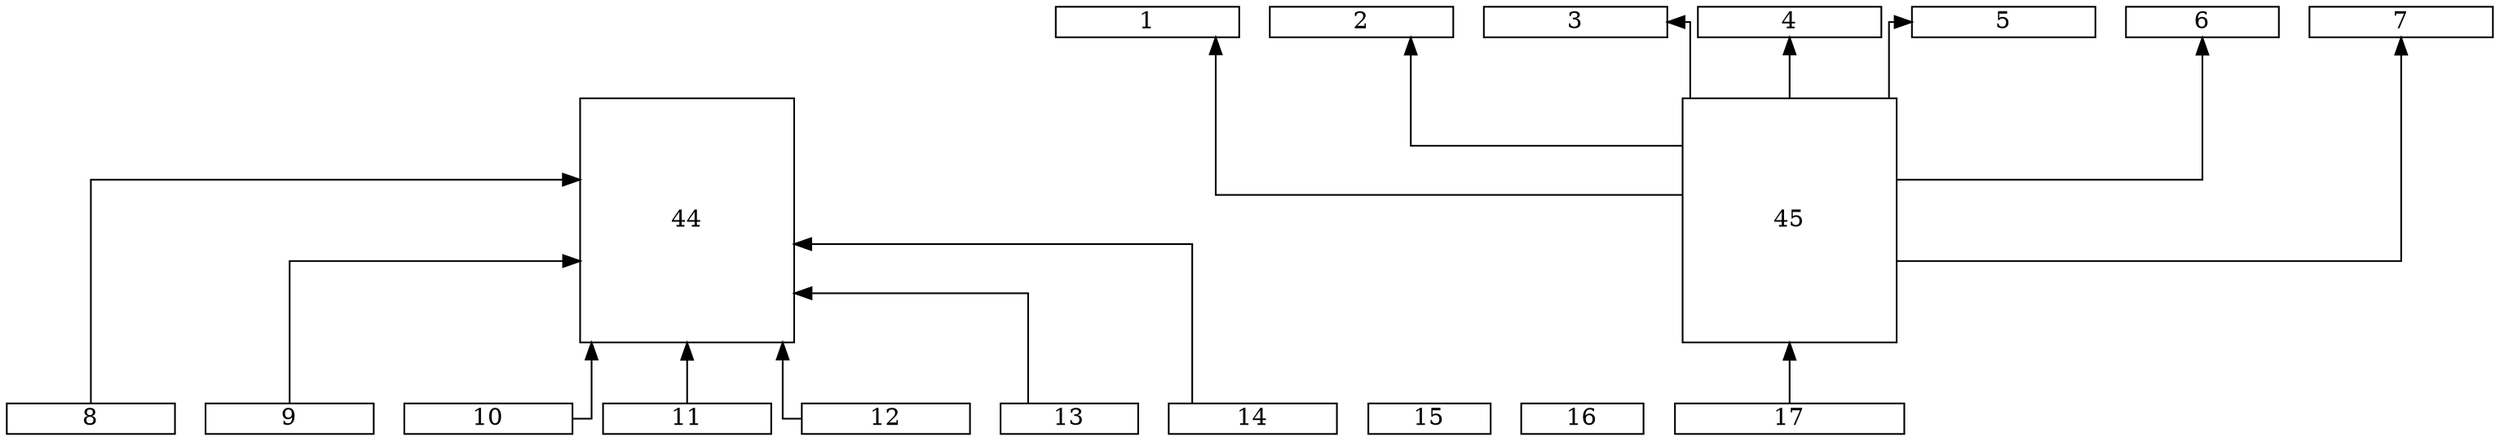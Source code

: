 digraph ap_test{
graph [splines=ortho]
rankdir=BT;
size="500, 500";
8 [shape=box fixedsize=true width=1.375 height=0.25]
9 [shape=box fixedsize=true width=1.375 height=0.25]
10 [shape=box fixedsize=true width=1.375 height=0.25]
11 [shape=box fixedsize=true width=1.375 height=0.25]
12 [shape=box fixedsize=true width=1.375 height=0.25]
13 [shape=box fixedsize=true width=1.125 height=0.25]
14 [shape=box fixedsize=true width=1.375 height=0.25]
15 [shape=box fixedsize=true width=1.0 height=0.25]
16 [shape=box fixedsize=true width=1.0 height=0.25]
17 [shape=box fixedsize=true width=1.875 height=0.25]

1 [shape=box fixedsize=true width=1.5 height=0.25]
2 [shape=box fixedsize=true width=1.5 height=0.25]
3 [shape=box fixedsize=true width=1.5 height=0.25]
4 [shape=box fixedsize=true width=1.5 height=0.25]
5 [shape=box fixedsize=true width=1.5 height=0.25]
6 [shape=box fixedsize=true width=1.25 height=0.25]
7 [shape=box fixedsize=true width=1.5 height=0.25]


44[shape=box fixedsize=true width=1.75 height=2.0]
45[shape=box fixedsize=true width=1.75 height=2.0]

8 -> 44
9 -> 44
10 -> 44
11 -> 44
12 -> 44
13 -> 44
14 -> 44
45 -> 1
45 -> 2
45 -> 3
45 -> 4
45 -> 5
45 -> 6
45 -> 7
17 -> 45
}
